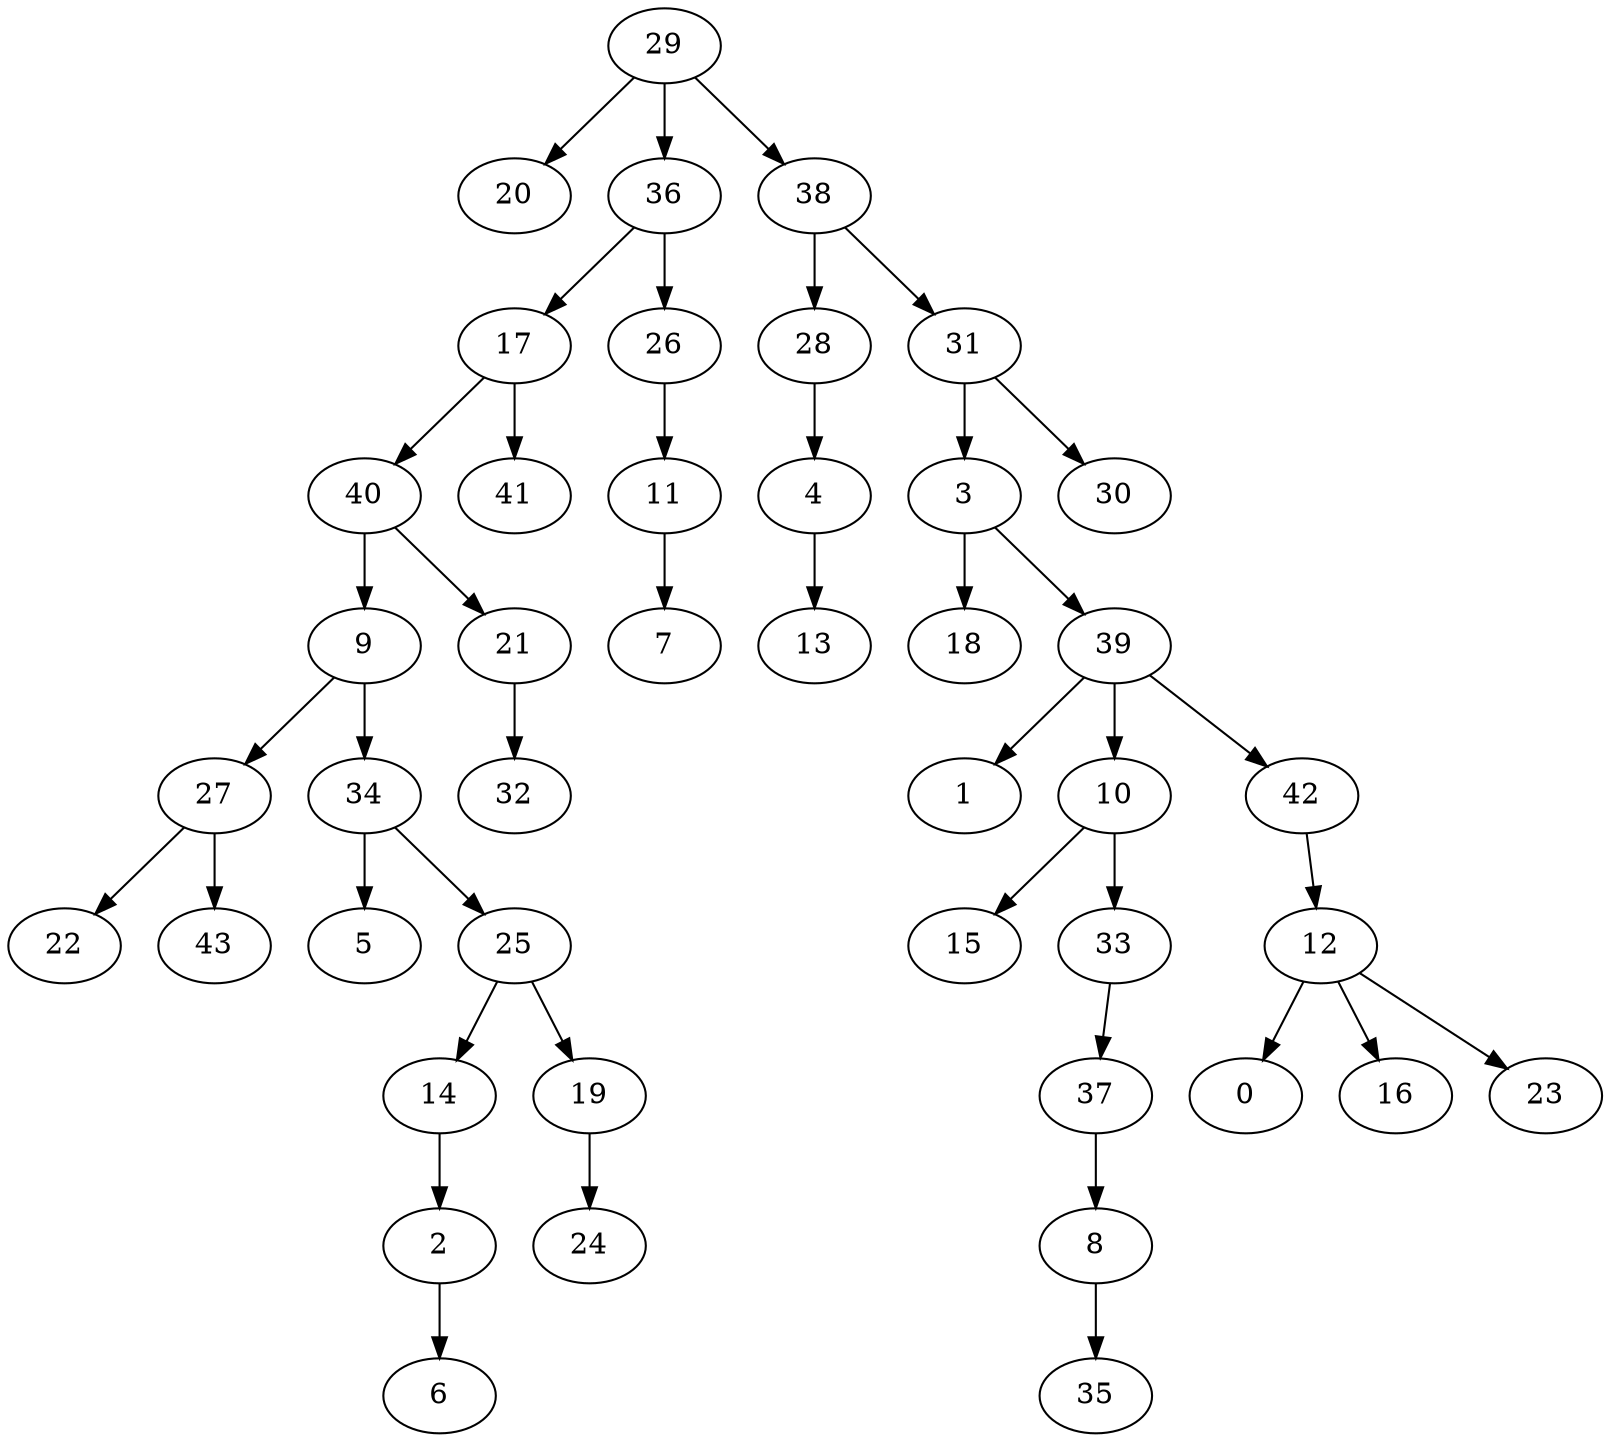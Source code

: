 digraph G {
    2;
    6;
    3;
    18;
    39;
    1;
    10;
    42;
    4;
    13;
    8;
    35;
    9;
    27;
    34;
    22;
    43;
    5;
    25;
    15;
    33;
    37;
    11;
    7;
    12;
    0;
    16;
    23;
    14;
    17;
    40;
    41;
    21;
    19;
    24;
    32;
    26;
    28;
    29;
    20;
    36;
    38;
    31;
    30;
    2 -> 6 [w=0];
    3 -> 18 [w=0];
    3 -> 39 [w=0];
    39 -> 1 [w=0];
    39 -> 10 [w=0];
    39 -> 42 [w=0];
    10 -> 15 [w=0];
    10 -> 33 [w=1];
    42 -> 12 [w=0];
    4 -> 13 [w=0];
    8 -> 35 [w=1];
    9 -> 27 [w=0];
    9 -> 34 [w=0];
    27 -> 22 [w=0];
    27 -> 43 [w=0];
    34 -> 5 [w=0];
    34 -> 25 [w=0];
    25 -> 14 [w=0];
    25 -> 19 [w=0];
    33 -> 37 [w=0];
    37 -> 8 [w=0];
    11 -> 7 [w=0];
    12 -> 0 [w=1];
    12 -> 16 [w=0];
    12 -> 23 [w=1];
    14 -> 2 [w=0];
    17 -> 40 [w=1];
    17 -> 41 [w=0];
    40 -> 9 [w=0];
    40 -> 21 [w=0];
    21 -> 32 [w=0];
    19 -> 24 [w=0];
    26 -> 11 [w=0];
    28 -> 4 [w=1];
    29 -> 20 [w=2];
    29 -> 36 [w=2];
    29 -> 38 [w=0];
    36 -> 17 [w=0];
    36 -> 26 [w=0];
    38 -> 28 [w=0];
    38 -> 31 [w=0];
    31 -> 3 [w=0];
    31 -> 30 [w=0];
}
